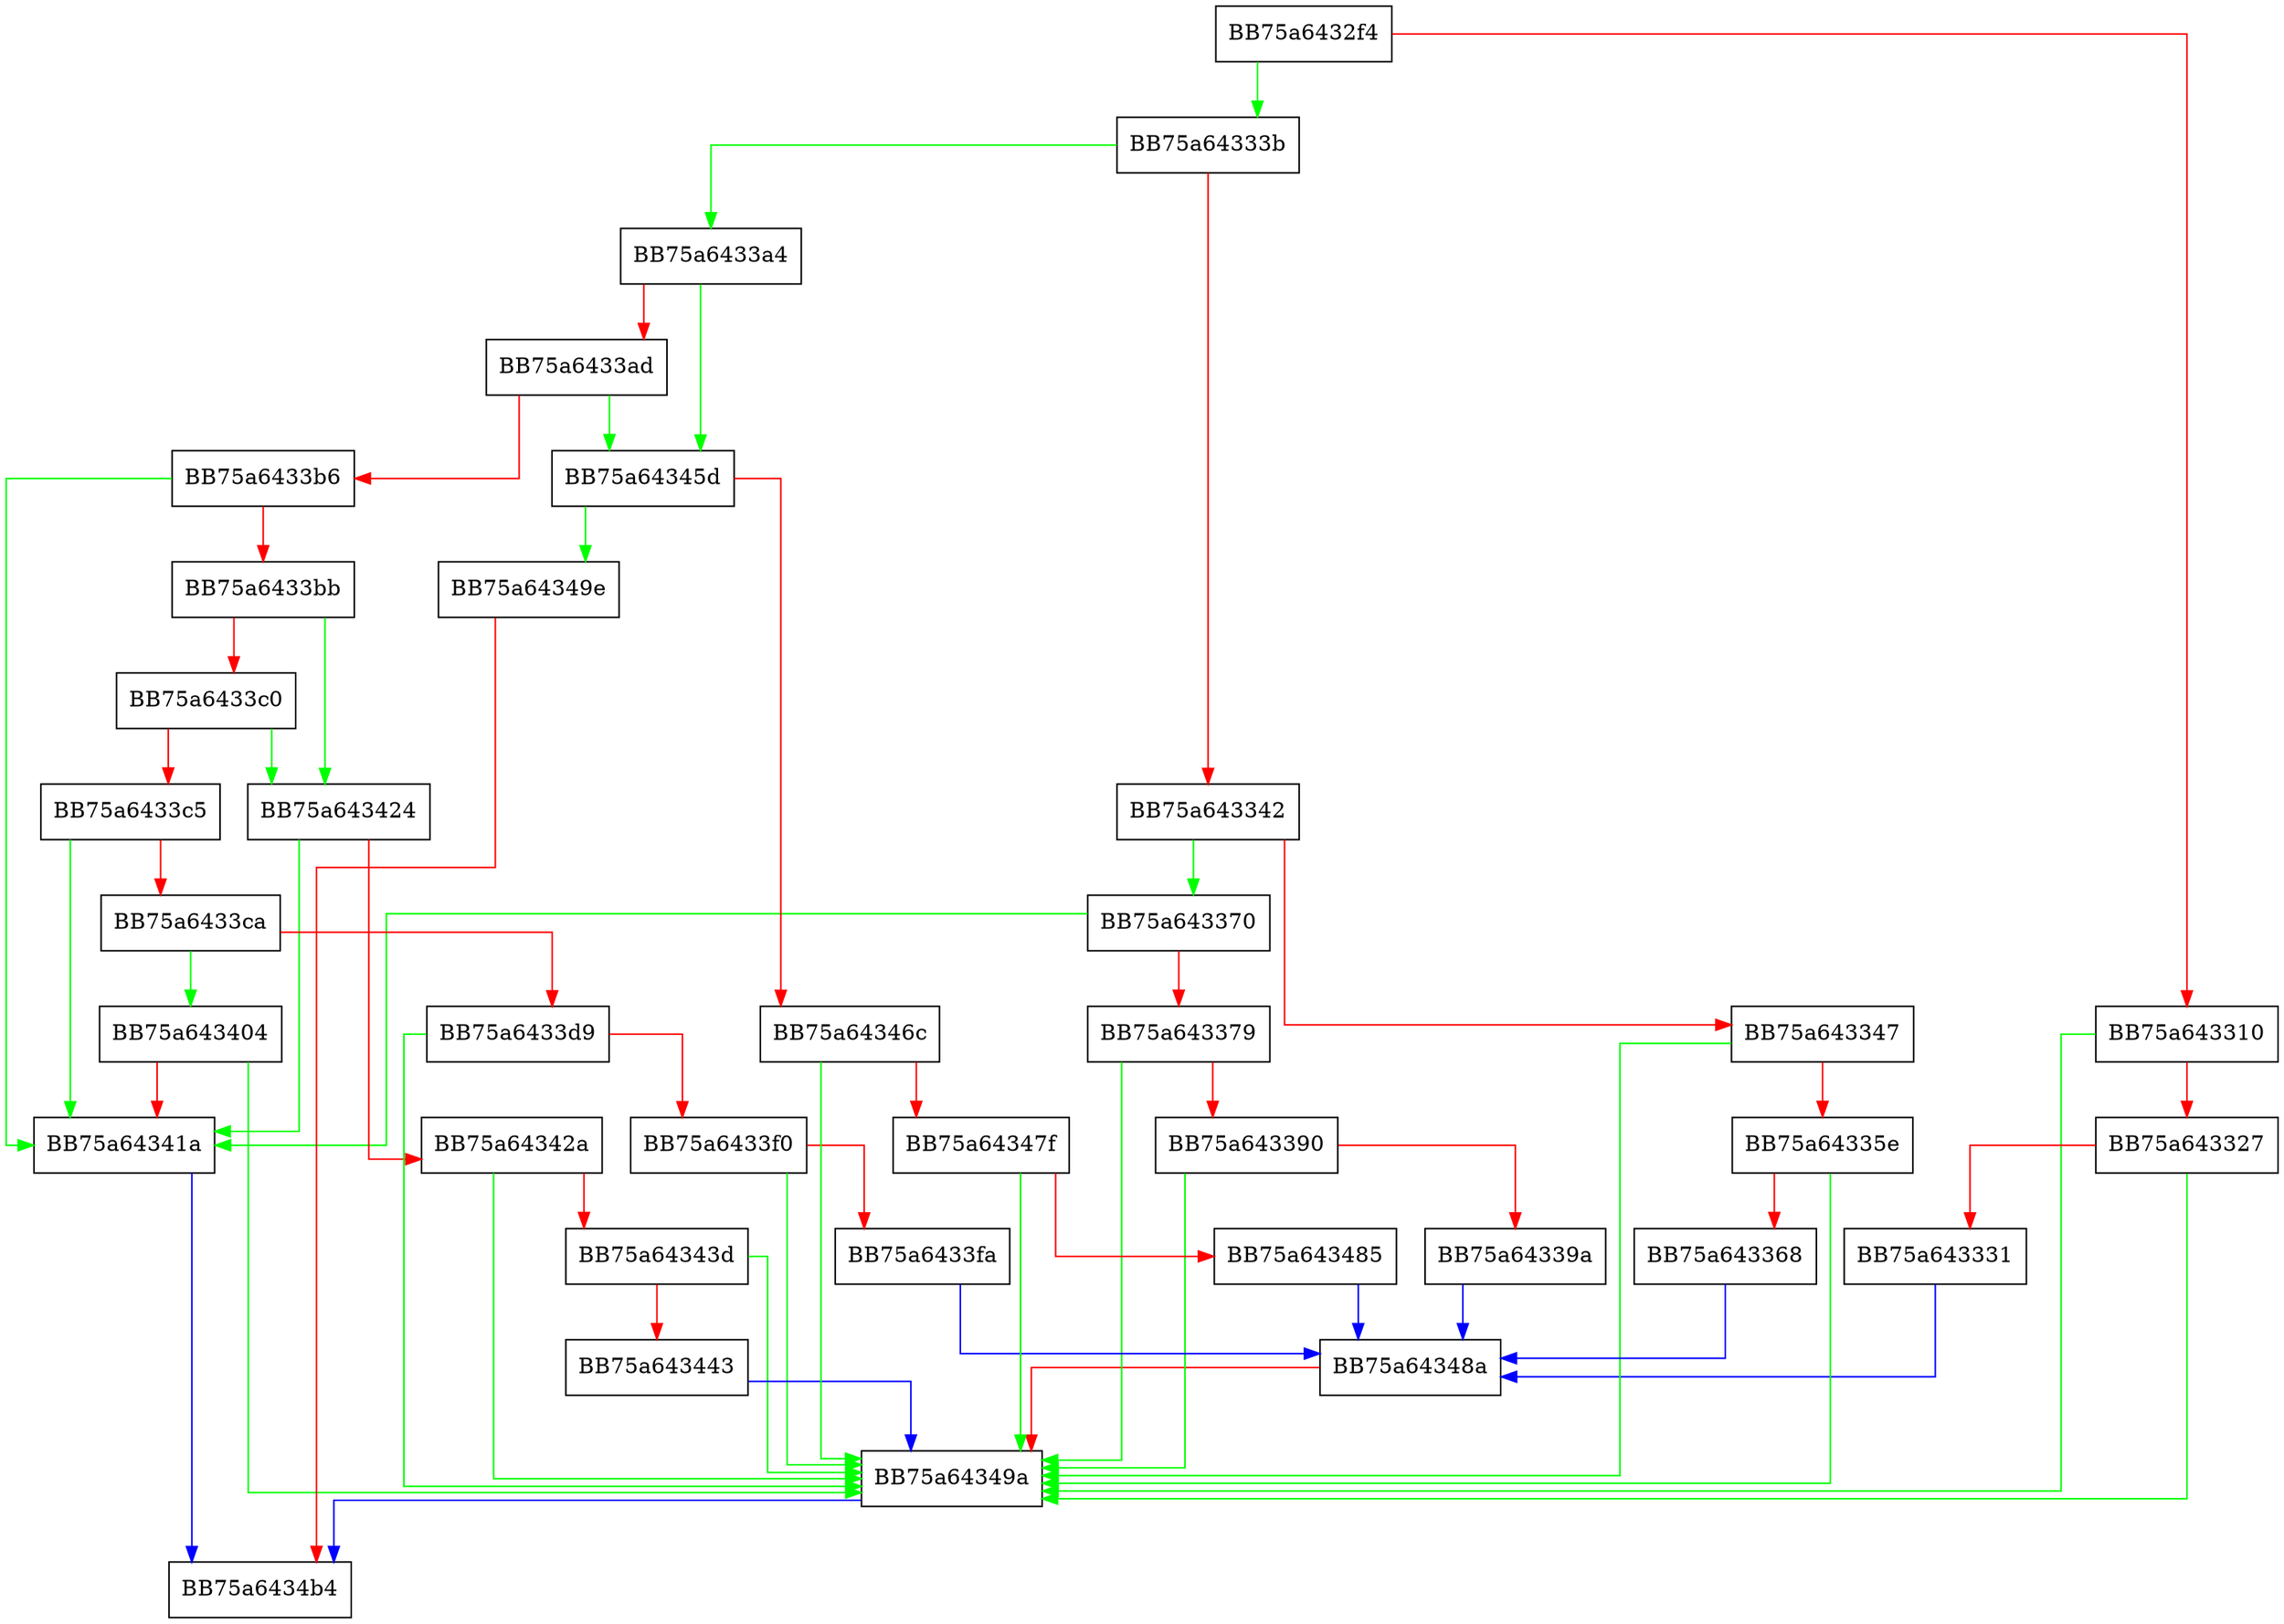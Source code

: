 digraph UtilRegIsValidValueImpl {
  node [shape="box"];
  graph [splines=ortho];
  BB75a6432f4 -> BB75a64333b [color="green"];
  BB75a6432f4 -> BB75a643310 [color="red"];
  BB75a643310 -> BB75a64349a [color="green"];
  BB75a643310 -> BB75a643327 [color="red"];
  BB75a643327 -> BB75a64349a [color="green"];
  BB75a643327 -> BB75a643331 [color="red"];
  BB75a643331 -> BB75a64348a [color="blue"];
  BB75a64333b -> BB75a6433a4 [color="green"];
  BB75a64333b -> BB75a643342 [color="red"];
  BB75a643342 -> BB75a643370 [color="green"];
  BB75a643342 -> BB75a643347 [color="red"];
  BB75a643347 -> BB75a64349a [color="green"];
  BB75a643347 -> BB75a64335e [color="red"];
  BB75a64335e -> BB75a64349a [color="green"];
  BB75a64335e -> BB75a643368 [color="red"];
  BB75a643368 -> BB75a64348a [color="blue"];
  BB75a643370 -> BB75a64341a [color="green"];
  BB75a643370 -> BB75a643379 [color="red"];
  BB75a643379 -> BB75a64349a [color="green"];
  BB75a643379 -> BB75a643390 [color="red"];
  BB75a643390 -> BB75a64349a [color="green"];
  BB75a643390 -> BB75a64339a [color="red"];
  BB75a64339a -> BB75a64348a [color="blue"];
  BB75a6433a4 -> BB75a64345d [color="green"];
  BB75a6433a4 -> BB75a6433ad [color="red"];
  BB75a6433ad -> BB75a64345d [color="green"];
  BB75a6433ad -> BB75a6433b6 [color="red"];
  BB75a6433b6 -> BB75a64341a [color="green"];
  BB75a6433b6 -> BB75a6433bb [color="red"];
  BB75a6433bb -> BB75a643424 [color="green"];
  BB75a6433bb -> BB75a6433c0 [color="red"];
  BB75a6433c0 -> BB75a643424 [color="green"];
  BB75a6433c0 -> BB75a6433c5 [color="red"];
  BB75a6433c5 -> BB75a64341a [color="green"];
  BB75a6433c5 -> BB75a6433ca [color="red"];
  BB75a6433ca -> BB75a643404 [color="green"];
  BB75a6433ca -> BB75a6433d9 [color="red"];
  BB75a6433d9 -> BB75a64349a [color="green"];
  BB75a6433d9 -> BB75a6433f0 [color="red"];
  BB75a6433f0 -> BB75a64349a [color="green"];
  BB75a6433f0 -> BB75a6433fa [color="red"];
  BB75a6433fa -> BB75a64348a [color="blue"];
  BB75a643404 -> BB75a64349a [color="green"];
  BB75a643404 -> BB75a64341a [color="red"];
  BB75a64341a -> BB75a6434b4 [color="blue"];
  BB75a643424 -> BB75a64341a [color="green"];
  BB75a643424 -> BB75a64342a [color="red"];
  BB75a64342a -> BB75a64349a [color="green"];
  BB75a64342a -> BB75a64343d [color="red"];
  BB75a64343d -> BB75a64349a [color="green"];
  BB75a64343d -> BB75a643443 [color="red"];
  BB75a643443 -> BB75a64349a [color="blue"];
  BB75a64345d -> BB75a64349e [color="green"];
  BB75a64345d -> BB75a64346c [color="red"];
  BB75a64346c -> BB75a64349a [color="green"];
  BB75a64346c -> BB75a64347f [color="red"];
  BB75a64347f -> BB75a64349a [color="green"];
  BB75a64347f -> BB75a643485 [color="red"];
  BB75a643485 -> BB75a64348a [color="blue"];
  BB75a64348a -> BB75a64349a [color="red"];
  BB75a64349a -> BB75a6434b4 [color="blue"];
  BB75a64349e -> BB75a6434b4 [color="red"];
}